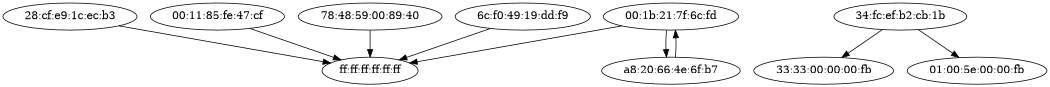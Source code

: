 digraph world {
size="7,7";
	"28:cf:e9:1c:ec:b3" -> "ff:ff:ff:ff:ff:ff";
	"34:fc:ef:b2:cb:1b" -> "33:33:00:00:00:fb";
	"00:1b:21:7f:6c:fd" -> "ff:ff:ff:ff:ff:ff";
	"34:fc:ef:b2:cb:1b" -> "01:00:5e:00:00:fb";
	"00:11:85:fe:47:cf" -> "ff:ff:ff:ff:ff:ff";
	"a8:20:66:4e:6f:b7" -> "00:1b:21:7f:6c:fd";
	"78:48:59:00:89:40" -> "ff:ff:ff:ff:ff:ff";
	"6c:f0:49:19:dd:f9" -> "ff:ff:ff:ff:ff:ff";
	"00:1b:21:7f:6c:fd" -> "a8:20:66:4e:6f:b7";
}
